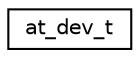 digraph "Graphical Class Hierarchy"
{
 // LATEX_PDF_SIZE
  edge [fontname="Helvetica",fontsize="10",labelfontname="Helvetica",labelfontsize="10"];
  node [fontname="Helvetica",fontsize="10",shape=record];
  rankdir="LR";
  Node0 [label="at_dev_t",height=0.2,width=0.4,color="black", fillcolor="white", style="filled",URL="$structat__dev__t.html",tooltip="AT device structure."];
}
